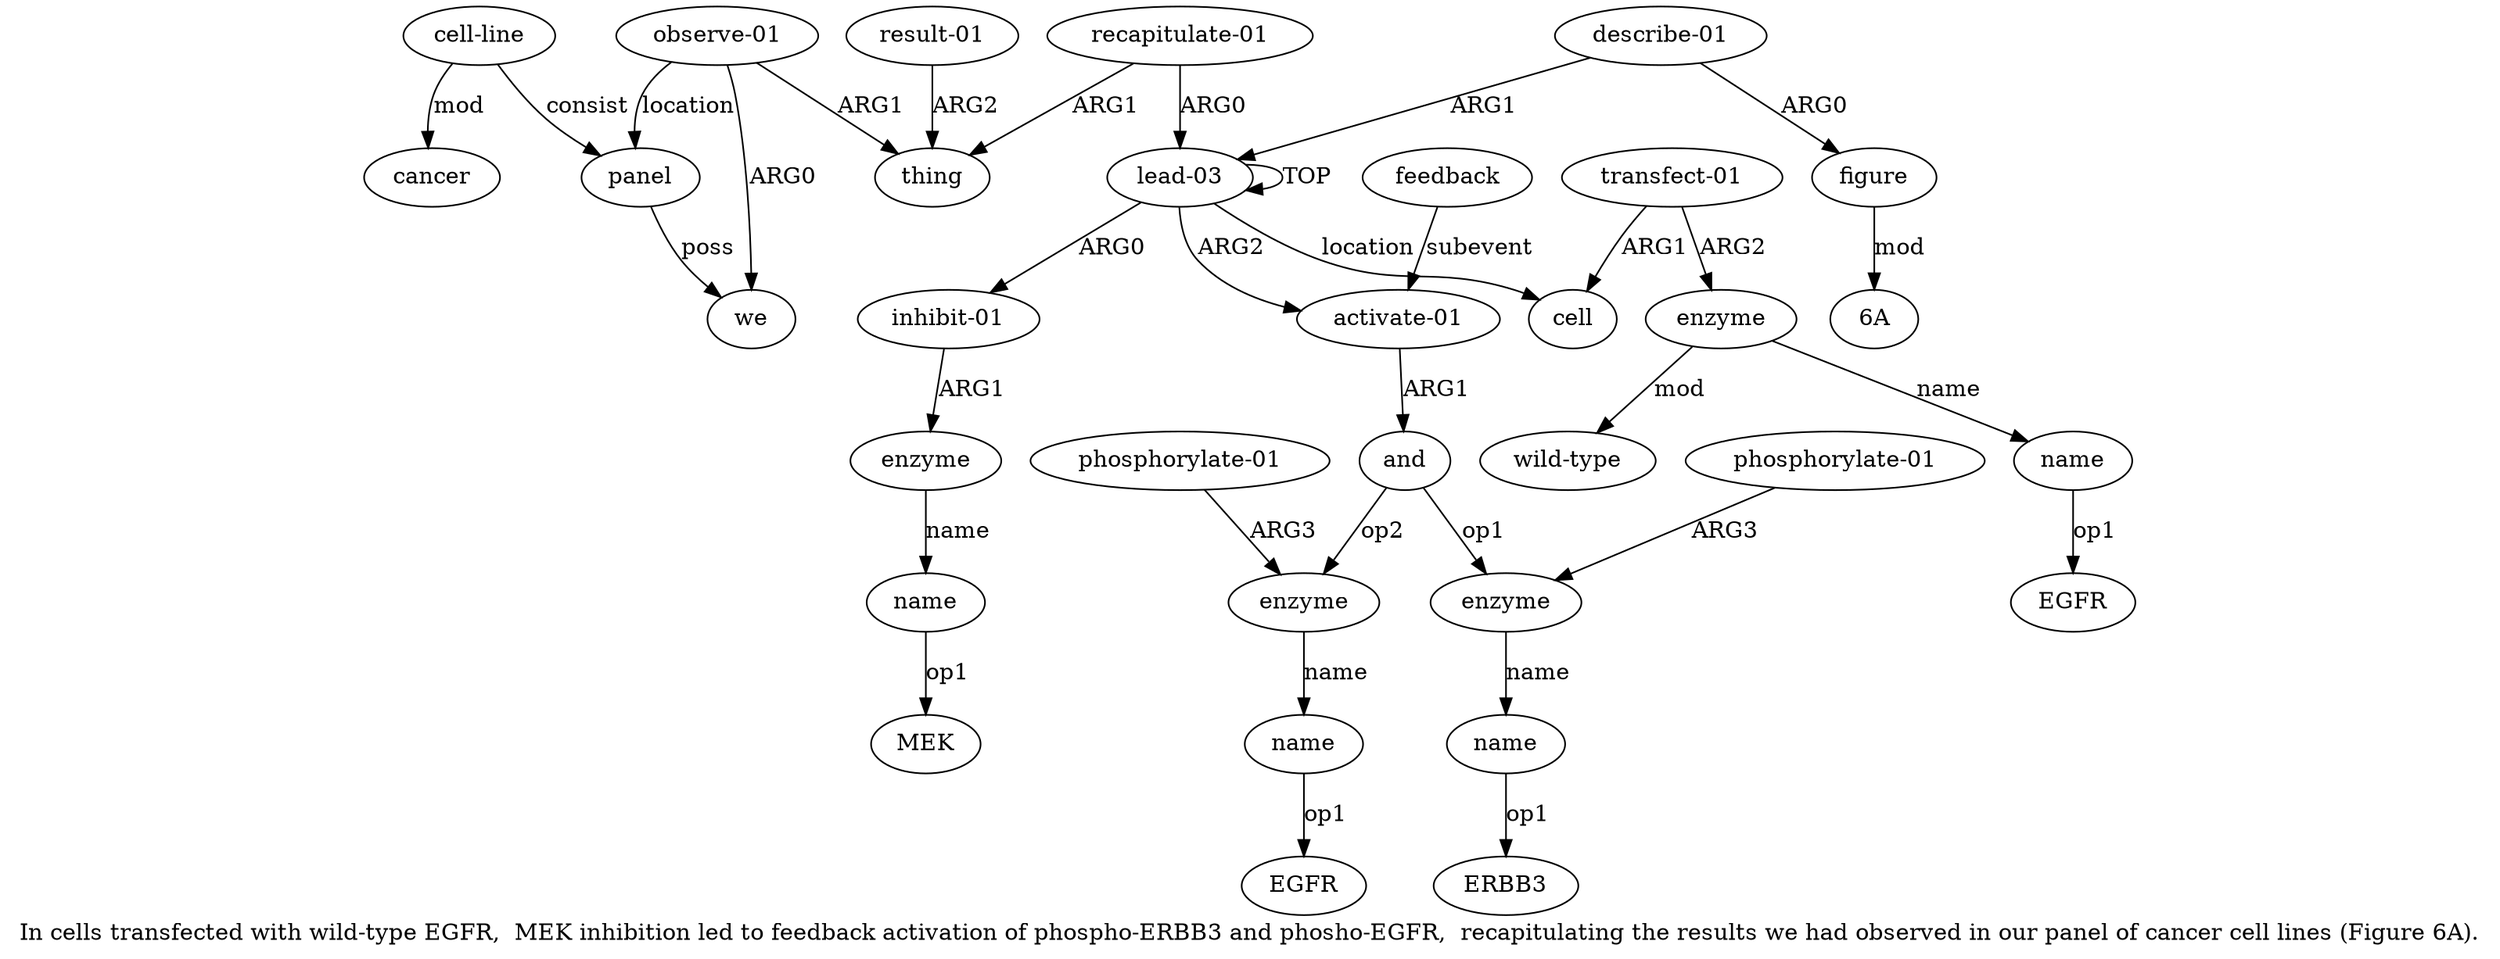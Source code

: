digraph  {
	graph [label="In cells transfected with wild-type EGFR,  MEK inhibition led to feedback activation of phospho-ERBB3 and phosho-EGFR,  recapitulating \
the results we had observed in our panel of cancer cell lines (Figure 6A)."];
	node [label="\N"];
	a20	 [color=black,
		gold_ind=20,
		gold_label="result-01",
		label="result-01",
		test_ind=20,
		test_label="result-01"];
	a19	 [color=black,
		gold_ind=19,
		gold_label=thing,
		label=thing,
		test_ind=19,
		test_label=thing];
	a20 -> a19 [key=0,
	color=black,
	gold_label=ARG2,
	label=ARG2,
	test_label=ARG2];
a21 [color=black,
	gold_ind=21,
	gold_label="observe-01",
	label="observe-01",
	test_ind=21,
	test_label="observe-01"];
a22 [color=black,
	gold_ind=22,
	gold_label=we,
	label=we,
	test_ind=22,
	test_label=we];
a21 -> a22 [key=0,
color=black,
gold_label=ARG0,
label=ARG0,
test_label=ARG0];
a23 [color=black,
gold_ind=23,
gold_label=panel,
label=panel,
test_ind=23,
test_label=panel];
a21 -> a23 [key=0,
color=black,
gold_label=location,
label=location,
test_label=location];
a21 -> a19 [key=0,
color=black,
gold_label=ARG1,
label=ARG1,
test_label=ARG1];
a23 -> a22 [key=0,
color=black,
gold_label=poss,
label=poss,
test_label=poss];
a24 [color=black,
gold_ind=24,
gold_label="cell-line",
label="cell-line",
test_ind=24,
test_label="cell-line"];
a24 -> a23 [key=0,
color=black,
gold_label=consist,
label=consist,
test_label=consist];
a25 [color=black,
gold_ind=25,
gold_label=cancer,
label=cancer,
test_ind=25,
test_label=cancer];
a24 -> a25 [key=0,
color=black,
gold_label=mod,
label=mod,
test_label=mod];
a26 [color=black,
gold_ind=26,
gold_label="describe-01",
label="describe-01",
test_ind=26,
test_label="describe-01"];
a27 [color=black,
gold_ind=27,
gold_label=figure,
label=figure,
test_ind=27,
test_label=figure];
a26 -> a27 [key=0,
color=black,
gold_label=ARG0,
label=ARG0,
test_label=ARG0];
a0 [color=black,
gold_ind=0,
gold_label="lead-03",
label="lead-03",
test_ind=0,
test_label="lead-03"];
a26 -> a0 [key=0,
color=black,
gold_label=ARG1,
label=ARG1,
test_label=ARG1];
"a27 6A" [color=black,
gold_ind=-1,
gold_label="6A",
label="6A",
test_ind=-1,
test_label="6A"];
a27 -> "a27 6A" [key=0,
color=black,
gold_label=mod,
label=mod,
test_label=mod];
"a7 ERBB3" [color=black,
gold_ind=-1,
gold_label=ERBB3,
label=ERBB3,
test_ind=-1,
test_label=ERBB3];
"a10 EGFR" [color=black,
gold_ind=-1,
gold_label=EGFR,
label=EGFR,
test_ind=-1,
test_label=EGFR];
a15 [color=black,
gold_ind=15,
gold_label=enzyme,
label=enzyme,
test_ind=15,
test_label=enzyme];
a17 [color=black,
gold_ind=17,
gold_label="wild-type",
label="wild-type",
test_ind=17,
test_label="wild-type"];
a15 -> a17 [key=0,
color=black,
gold_label=mod,
label=mod,
test_label=mod];
a16 [color=black,
gold_ind=16,
gold_label=name,
label=name,
test_ind=16,
test_label=name];
a15 -> a16 [key=0,
color=black,
gold_label=name,
label=name,
test_label=name];
a14 [color=black,
gold_ind=14,
gold_label="transfect-01",
label="transfect-01",
test_ind=14,
test_label="transfect-01"];
a14 -> a15 [key=0,
color=black,
gold_label=ARG2,
label=ARG2,
test_label=ARG2];
a13 [color=black,
gold_ind=13,
gold_label=cell,
label=cell,
test_ind=13,
test_label=cell];
a14 -> a13 [key=0,
color=black,
gold_label=ARG1,
label=ARG1,
test_label=ARG1];
"a16 EGFR" [color=black,
gold_ind=-1,
gold_label=EGFR,
label=EGFR,
test_ind=-1,
test_label=EGFR];
a16 -> "a16 EGFR" [key=0,
color=black,
gold_label=op1,
label=op1,
test_label=op1];
a11 [color=black,
gold_ind=11,
gold_label="phosphorylate-01",
label="phosphorylate-01",
test_ind=11,
test_label="phosphorylate-01"];
a9 [color=black,
gold_ind=9,
gold_label=enzyme,
label=enzyme,
test_ind=9,
test_label=enzyme];
a11 -> a9 [key=0,
color=black,
gold_label=ARG3,
label=ARG3,
test_label=ARG3];
a10 [color=black,
gold_ind=10,
gold_label=name,
label=name,
test_ind=10,
test_label=name];
a10 -> "a10 EGFR" [key=0,
color=black,
gold_label=op1,
label=op1,
test_label=op1];
a12 [color=black,
gold_ind=12,
gold_label=feedback,
label=feedback,
test_ind=12,
test_label=feedback];
a4 [color=black,
gold_ind=4,
gold_label="activate-01",
label="activate-01",
test_ind=4,
test_label="activate-01"];
a12 -> a4 [key=0,
color=black,
gold_label=subevent,
label=subevent,
test_label=subevent];
a18 [color=black,
gold_ind=18,
gold_label="recapitulate-01",
label="recapitulate-01",
test_ind=18,
test_label="recapitulate-01"];
a18 -> a19 [key=0,
color=black,
gold_label=ARG1,
label=ARG1,
test_label=ARG1];
a18 -> a0 [key=0,
color=black,
gold_label=ARG0,
label=ARG0,
test_label=ARG0];
a1 [color=black,
gold_ind=1,
gold_label="inhibit-01",
label="inhibit-01",
test_ind=1,
test_label="inhibit-01"];
a2 [color=black,
gold_ind=2,
gold_label=enzyme,
label=enzyme,
test_ind=2,
test_label=enzyme];
a1 -> a2 [key=0,
color=black,
gold_label=ARG1,
label=ARG1,
test_label=ARG1];
a0 -> a13 [key=0,
color=black,
gold_label=location,
label=location,
test_label=location];
a0 -> a1 [key=0,
color=black,
gold_label=ARG0,
label=ARG0,
test_label=ARG0];
a0 -> a0 [key=0,
color=black,
gold_label=TOP,
label=TOP,
test_label=TOP];
a0 -> a4 [key=0,
color=black,
gold_label=ARG2,
label=ARG2,
test_label=ARG2];
a3 [color=black,
gold_ind=3,
gold_label=name,
label=name,
test_ind=3,
test_label=name];
"a3 MEK" [color=black,
gold_ind=-1,
gold_label=MEK,
label=MEK,
test_ind=-1,
test_label=MEK];
a3 -> "a3 MEK" [key=0,
color=black,
gold_label=op1,
label=op1,
test_label=op1];
a2 -> a3 [key=0,
color=black,
gold_label=name,
label=name,
test_label=name];
a5 [color=black,
gold_ind=5,
gold_label=and,
label=and,
test_ind=5,
test_label=and];
a6 [color=black,
gold_ind=6,
gold_label=enzyme,
label=enzyme,
test_ind=6,
test_label=enzyme];
a5 -> a6 [key=0,
color=black,
gold_label=op1,
label=op1,
test_label=op1];
a5 -> a9 [key=0,
color=black,
gold_label=op2,
label=op2,
test_label=op2];
a4 -> a5 [key=0,
color=black,
gold_label=ARG1,
label=ARG1,
test_label=ARG1];
a7 [color=black,
gold_ind=7,
gold_label=name,
label=name,
test_ind=7,
test_label=name];
a7 -> "a7 ERBB3" [key=0,
color=black,
gold_label=op1,
label=op1,
test_label=op1];
a6 -> a7 [key=0,
color=black,
gold_label=name,
label=name,
test_label=name];
a9 -> a10 [key=0,
color=black,
gold_label=name,
label=name,
test_label=name];
a8 [color=black,
gold_ind=8,
gold_label="phosphorylate-01",
label="phosphorylate-01",
test_ind=8,
test_label="phosphorylate-01"];
a8 -> a6 [key=0,
color=black,
gold_label=ARG3,
label=ARG3,
test_label=ARG3];
}
